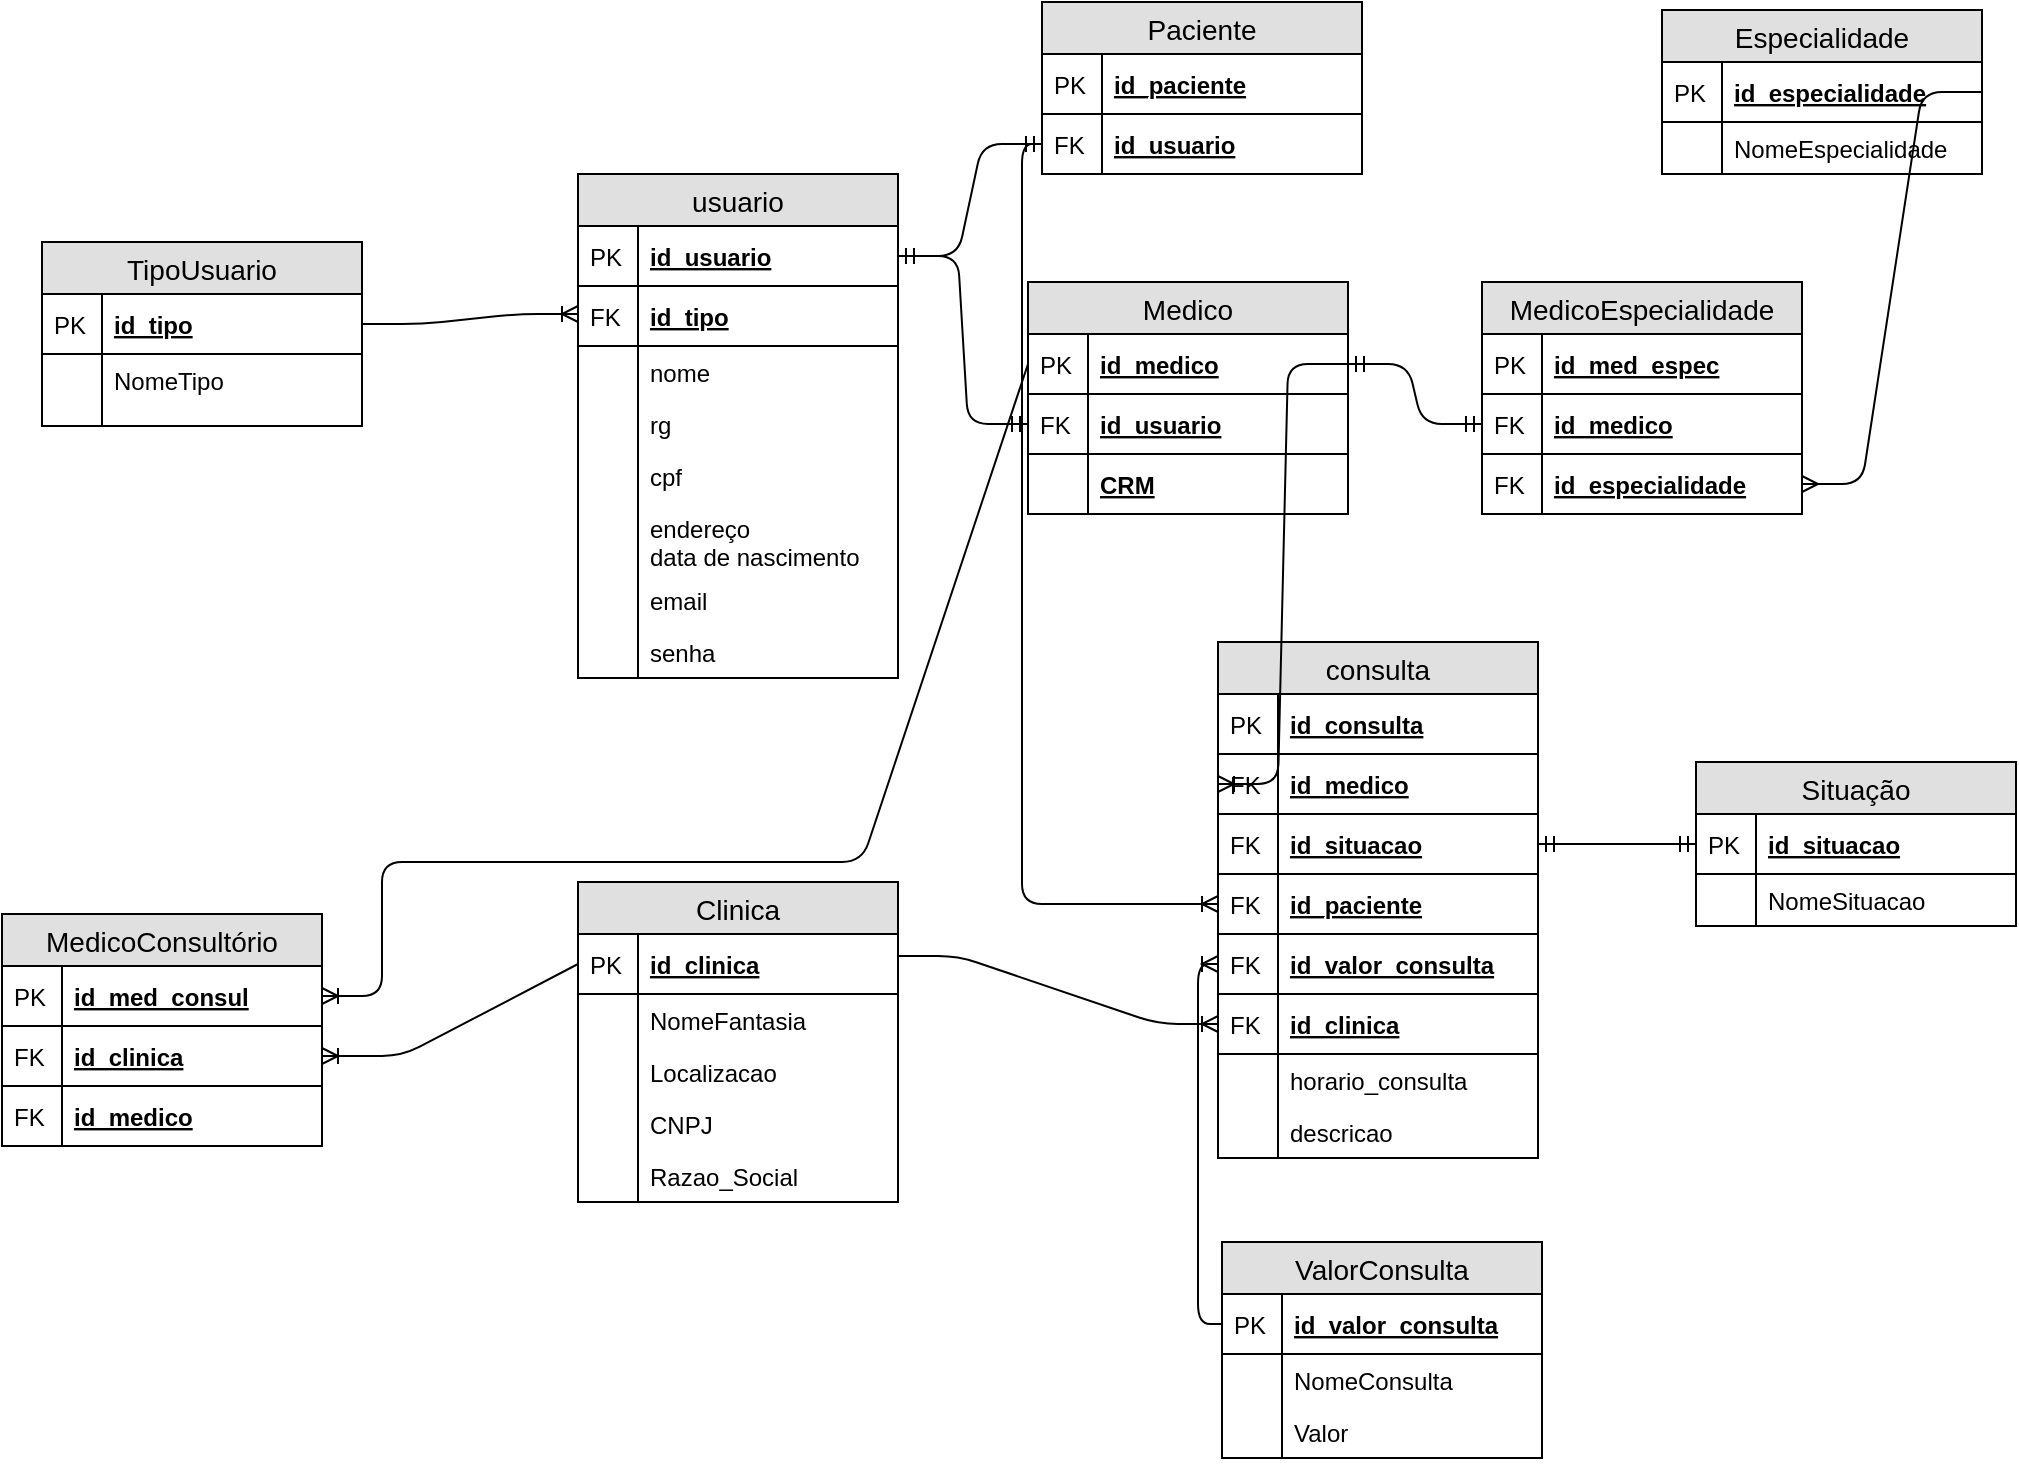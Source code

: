 <mxfile version="12.6.7" type="device" pages="2"><diagram id="3jQOkbaHWZ0-HGKf0UKW" name="lógico"><mxGraphModel dx="2249" dy="1931" grid="1" gridSize="10" guides="1" tooltips="1" connect="1" arrows="1" fold="1" page="1" pageScale="1" pageWidth="827" pageHeight="1169" math="0" shadow="0"><root><mxCell id="0"/><mxCell id="1" parent="0"/><mxCell id="PdtdpKOGF8S9nYd2iY6O-5" value="usuario" style="swimlane;fontStyle=0;childLayout=stackLayout;horizontal=1;startSize=26;fillColor=#e0e0e0;horizontalStack=0;resizeParent=1;resizeParentMax=0;resizeLast=0;collapsible=1;marginBottom=0;swimlaneFillColor=#ffffff;align=center;fontSize=14;" parent="1" vertex="1"><mxGeometry x="108" y="-1034" width="160" height="252" as="geometry"><mxRectangle x="40" y="270" width="100" height="26" as="alternateBounds"/></mxGeometry></mxCell><mxCell id="-zn5xPy72ob10vigdkE4-50" value="id_usuario" style="shape=partialRectangle;top=0;left=0;right=0;bottom=1;align=left;verticalAlign=middle;fillColor=none;spacingLeft=34;spacingRight=4;overflow=hidden;rotatable=0;points=[[0,0.5],[1,0.5]];portConstraint=eastwest;dropTarget=0;fontStyle=5;fontSize=12;" parent="PdtdpKOGF8S9nYd2iY6O-5" vertex="1"><mxGeometry y="26" width="160" height="30" as="geometry"/></mxCell><mxCell id="-zn5xPy72ob10vigdkE4-51" value="PK" style="shape=partialRectangle;top=0;left=0;bottom=0;fillColor=none;align=left;verticalAlign=middle;spacingLeft=4;spacingRight=4;overflow=hidden;rotatable=0;points=[];portConstraint=eastwest;part=1;fontSize=12;" parent="-zn5xPy72ob10vigdkE4-50" vertex="1" connectable="0"><mxGeometry width="30" height="30" as="geometry"/></mxCell><mxCell id="PdtdpKOGF8S9nYd2iY6O-6" value="id_tipo" style="shape=partialRectangle;top=0;left=0;right=0;bottom=1;align=left;verticalAlign=middle;fillColor=none;spacingLeft=34;spacingRight=4;overflow=hidden;rotatable=0;points=[[0,0.5],[1,0.5]];portConstraint=eastwest;dropTarget=0;fontStyle=5;fontSize=12;" parent="PdtdpKOGF8S9nYd2iY6O-5" vertex="1"><mxGeometry y="56" width="160" height="30" as="geometry"/></mxCell><mxCell id="PdtdpKOGF8S9nYd2iY6O-7" value="FK" style="shape=partialRectangle;top=0;left=0;bottom=0;fillColor=none;align=left;verticalAlign=middle;spacingLeft=4;spacingRight=4;overflow=hidden;rotatable=0;points=[];portConstraint=eastwest;part=1;fontSize=12;" parent="PdtdpKOGF8S9nYd2iY6O-6" vertex="1" connectable="0"><mxGeometry width="30" height="30" as="geometry"/></mxCell><mxCell id="PdtdpKOGF8S9nYd2iY6O-8" value="nome&#10;" style="shape=partialRectangle;top=0;left=0;right=0;bottom=0;align=left;verticalAlign=top;fillColor=none;spacingLeft=34;spacingRight=4;overflow=hidden;rotatable=0;points=[[0,0.5],[1,0.5]];portConstraint=eastwest;dropTarget=0;fontSize=12;" parent="PdtdpKOGF8S9nYd2iY6O-5" vertex="1"><mxGeometry y="86" width="160" height="26" as="geometry"/></mxCell><mxCell id="PdtdpKOGF8S9nYd2iY6O-9" value="" style="shape=partialRectangle;top=0;left=0;bottom=0;fillColor=none;align=left;verticalAlign=top;spacingLeft=4;spacingRight=4;overflow=hidden;rotatable=0;points=[];portConstraint=eastwest;part=1;fontSize=12;" parent="PdtdpKOGF8S9nYd2iY6O-8" vertex="1" connectable="0"><mxGeometry width="30" height="26" as="geometry"/></mxCell><mxCell id="PdtdpKOGF8S9nYd2iY6O-10" value="rg&#10;" style="shape=partialRectangle;top=0;left=0;right=0;bottom=0;align=left;verticalAlign=top;fillColor=none;spacingLeft=34;spacingRight=4;overflow=hidden;rotatable=0;points=[[0,0.5],[1,0.5]];portConstraint=eastwest;dropTarget=0;fontSize=12;" parent="PdtdpKOGF8S9nYd2iY6O-5" vertex="1"><mxGeometry y="112" width="160" height="26" as="geometry"/></mxCell><mxCell id="PdtdpKOGF8S9nYd2iY6O-11" value="" style="shape=partialRectangle;top=0;left=0;bottom=0;fillColor=none;align=left;verticalAlign=top;spacingLeft=4;spacingRight=4;overflow=hidden;rotatable=0;points=[];portConstraint=eastwest;part=1;fontSize=12;" parent="PdtdpKOGF8S9nYd2iY6O-10" vertex="1" connectable="0"><mxGeometry width="30" height="26" as="geometry"/></mxCell><mxCell id="PdtdpKOGF8S9nYd2iY6O-12" value="cpf&#10;" style="shape=partialRectangle;top=0;left=0;right=0;bottom=0;align=left;verticalAlign=top;fillColor=none;spacingLeft=34;spacingRight=4;overflow=hidden;rotatable=0;points=[[0,0.5],[1,0.5]];portConstraint=eastwest;dropTarget=0;fontSize=12;" parent="PdtdpKOGF8S9nYd2iY6O-5" vertex="1"><mxGeometry y="138" width="160" height="26" as="geometry"/></mxCell><mxCell id="PdtdpKOGF8S9nYd2iY6O-13" value="" style="shape=partialRectangle;top=0;left=0;bottom=0;fillColor=none;align=left;verticalAlign=top;spacingLeft=4;spacingRight=4;overflow=hidden;rotatable=0;points=[];portConstraint=eastwest;part=1;fontSize=12;" parent="PdtdpKOGF8S9nYd2iY6O-12" vertex="1" connectable="0"><mxGeometry width="30" height="26" as="geometry"/></mxCell><mxCell id="PdtdpKOGF8S9nYd2iY6O-14" value="endereço&#10;data de nascimento&#10;" style="shape=partialRectangle;top=0;left=0;right=0;bottom=0;align=left;verticalAlign=top;fillColor=none;spacingLeft=34;spacingRight=4;overflow=hidden;rotatable=0;points=[[0,0.5],[1,0.5]];portConstraint=eastwest;dropTarget=0;fontSize=12;" parent="PdtdpKOGF8S9nYd2iY6O-5" vertex="1"><mxGeometry y="164" width="160" height="36" as="geometry"/></mxCell><mxCell id="PdtdpKOGF8S9nYd2iY6O-15" value="" style="shape=partialRectangle;top=0;left=0;bottom=0;fillColor=none;align=left;verticalAlign=top;spacingLeft=4;spacingRight=4;overflow=hidden;rotatable=0;points=[];portConstraint=eastwest;part=1;fontSize=12;" parent="PdtdpKOGF8S9nYd2iY6O-14" vertex="1" connectable="0"><mxGeometry width="30" height="36" as="geometry"/></mxCell><mxCell id="-zn5xPy72ob10vigdkE4-117" value="email" style="shape=partialRectangle;top=0;left=0;right=0;bottom=0;align=left;verticalAlign=top;fillColor=none;spacingLeft=34;spacingRight=4;overflow=hidden;rotatable=0;points=[[0,0.5],[1,0.5]];portConstraint=eastwest;dropTarget=0;fontSize=12;" parent="PdtdpKOGF8S9nYd2iY6O-5" vertex="1"><mxGeometry y="200" width="160" height="26" as="geometry"/></mxCell><mxCell id="-zn5xPy72ob10vigdkE4-118" value="" style="shape=partialRectangle;top=0;left=0;bottom=0;fillColor=none;align=left;verticalAlign=top;spacingLeft=4;spacingRight=4;overflow=hidden;rotatable=0;points=[];portConstraint=eastwest;part=1;fontSize=12;" parent="-zn5xPy72ob10vigdkE4-117" vertex="1" connectable="0"><mxGeometry width="30" height="26" as="geometry"/></mxCell><mxCell id="-zn5xPy72ob10vigdkE4-119" value="senha" style="shape=partialRectangle;top=0;left=0;right=0;bottom=0;align=left;verticalAlign=top;fillColor=none;spacingLeft=34;spacingRight=4;overflow=hidden;rotatable=0;points=[[0,0.5],[1,0.5]];portConstraint=eastwest;dropTarget=0;fontSize=12;" parent="PdtdpKOGF8S9nYd2iY6O-5" vertex="1"><mxGeometry y="226" width="160" height="26" as="geometry"/></mxCell><mxCell id="-zn5xPy72ob10vigdkE4-120" value="" style="shape=partialRectangle;top=0;left=0;bottom=0;fillColor=none;align=left;verticalAlign=top;spacingLeft=4;spacingRight=4;overflow=hidden;rotatable=0;points=[];portConstraint=eastwest;part=1;fontSize=12;" parent="-zn5xPy72ob10vigdkE4-119" vertex="1" connectable="0"><mxGeometry width="30" height="26" as="geometry"/></mxCell><mxCell id="PdtdpKOGF8S9nYd2iY6O-16" value="Situação" style="swimlane;fontStyle=0;childLayout=stackLayout;horizontal=1;startSize=26;fillColor=#e0e0e0;horizontalStack=0;resizeParent=1;resizeParentMax=0;resizeLast=0;collapsible=1;marginBottom=0;swimlaneFillColor=#ffffff;align=center;fontSize=14;" parent="1" vertex="1"><mxGeometry x="667" y="-740" width="160" height="82" as="geometry"/></mxCell><mxCell id="PdtdpKOGF8S9nYd2iY6O-17" value="id_situacao" style="shape=partialRectangle;top=0;left=0;right=0;bottom=1;align=left;verticalAlign=middle;fillColor=none;spacingLeft=34;spacingRight=4;overflow=hidden;rotatable=0;points=[[0,0.5],[1,0.5]];portConstraint=eastwest;dropTarget=0;fontStyle=5;fontSize=12;" parent="PdtdpKOGF8S9nYd2iY6O-16" vertex="1"><mxGeometry y="26" width="160" height="30" as="geometry"/></mxCell><mxCell id="PdtdpKOGF8S9nYd2iY6O-18" value="PK" style="shape=partialRectangle;top=0;left=0;bottom=0;fillColor=none;align=left;verticalAlign=middle;spacingLeft=4;spacingRight=4;overflow=hidden;rotatable=0;points=[];portConstraint=eastwest;part=1;fontSize=12;" parent="PdtdpKOGF8S9nYd2iY6O-17" vertex="1" connectable="0"><mxGeometry width="30" height="30" as="geometry"/></mxCell><mxCell id="PdtdpKOGF8S9nYd2iY6O-19" value="NomeSituacao" style="shape=partialRectangle;top=0;left=0;right=0;bottom=0;align=left;verticalAlign=top;fillColor=none;spacingLeft=34;spacingRight=4;overflow=hidden;rotatable=0;points=[[0,0.5],[1,0.5]];portConstraint=eastwest;dropTarget=0;fontSize=12;" parent="PdtdpKOGF8S9nYd2iY6O-16" vertex="1"><mxGeometry y="56" width="160" height="26" as="geometry"/></mxCell><mxCell id="PdtdpKOGF8S9nYd2iY6O-20" value="" style="shape=partialRectangle;top=0;left=0;bottom=0;fillColor=none;align=left;verticalAlign=top;spacingLeft=4;spacingRight=4;overflow=hidden;rotatable=0;points=[];portConstraint=eastwest;part=1;fontSize=12;" parent="PdtdpKOGF8S9nYd2iY6O-19" vertex="1" connectable="0"><mxGeometry width="30" height="26" as="geometry"/></mxCell><mxCell id="PdtdpKOGF8S9nYd2iY6O-27" value="MedicoEspecialidade" style="swimlane;fontStyle=0;childLayout=stackLayout;horizontal=1;startSize=26;fillColor=#e0e0e0;horizontalStack=0;resizeParent=1;resizeParentMax=0;resizeLast=0;collapsible=1;marginBottom=0;swimlaneFillColor=#ffffff;align=center;fontSize=14;" parent="1" vertex="1"><mxGeometry x="560" y="-980" width="160" height="116" as="geometry"/></mxCell><mxCell id="PdtdpKOGF8S9nYd2iY6O-28" value="id_med_espec" style="shape=partialRectangle;top=0;left=0;right=0;bottom=1;align=left;verticalAlign=middle;fillColor=none;spacingLeft=34;spacingRight=4;overflow=hidden;rotatable=0;points=[[0,0.5],[1,0.5]];portConstraint=eastwest;dropTarget=0;fontStyle=5;fontSize=12;" parent="PdtdpKOGF8S9nYd2iY6O-27" vertex="1"><mxGeometry y="26" width="160" height="30" as="geometry"/></mxCell><mxCell id="PdtdpKOGF8S9nYd2iY6O-29" value="PK" style="shape=partialRectangle;top=0;left=0;bottom=0;fillColor=none;align=left;verticalAlign=middle;spacingLeft=4;spacingRight=4;overflow=hidden;rotatable=0;points=[];portConstraint=eastwest;part=1;fontSize=12;" parent="PdtdpKOGF8S9nYd2iY6O-28" vertex="1" connectable="0"><mxGeometry width="30" height="30" as="geometry"/></mxCell><mxCell id="-zn5xPy72ob10vigdkE4-27" value="id_medico" style="shape=partialRectangle;top=0;left=0;right=0;bottom=1;align=left;verticalAlign=middle;fillColor=none;spacingLeft=34;spacingRight=4;overflow=hidden;rotatable=0;points=[[0,0.5],[1,0.5]];portConstraint=eastwest;dropTarget=0;fontStyle=5;fontSize=12;" parent="PdtdpKOGF8S9nYd2iY6O-27" vertex="1"><mxGeometry y="56" width="160" height="30" as="geometry"/></mxCell><mxCell id="-zn5xPy72ob10vigdkE4-28" value="FK" style="shape=partialRectangle;top=0;left=0;bottom=0;fillColor=none;align=left;verticalAlign=middle;spacingLeft=4;spacingRight=4;overflow=hidden;rotatable=0;points=[];portConstraint=eastwest;part=1;fontSize=12;" parent="-zn5xPy72ob10vigdkE4-27" vertex="1" connectable="0"><mxGeometry width="30" height="30" as="geometry"/></mxCell><mxCell id="-zn5xPy72ob10vigdkE4-12" value="id_especialidade" style="shape=partialRectangle;top=0;left=0;right=0;bottom=1;align=left;verticalAlign=middle;fillColor=none;spacingLeft=34;spacingRight=4;overflow=hidden;rotatable=0;points=[[0,0.5],[1,0.5]];portConstraint=eastwest;dropTarget=0;fontStyle=5;fontSize=12;" parent="PdtdpKOGF8S9nYd2iY6O-27" vertex="1"><mxGeometry y="86" width="160" height="30" as="geometry"/></mxCell><mxCell id="-zn5xPy72ob10vigdkE4-13" value="FK" style="shape=partialRectangle;top=0;left=0;bottom=0;fillColor=none;align=left;verticalAlign=middle;spacingLeft=4;spacingRight=4;overflow=hidden;rotatable=0;points=[];portConstraint=eastwest;part=1;fontSize=12;" parent="-zn5xPy72ob10vigdkE4-12" vertex="1" connectable="0"><mxGeometry width="30" height="30" as="geometry"/></mxCell><mxCell id="PdtdpKOGF8S9nYd2iY6O-77" value="consulta" style="swimlane;fontStyle=0;childLayout=stackLayout;horizontal=1;startSize=26;fillColor=#e0e0e0;horizontalStack=0;resizeParent=1;resizeParentMax=0;resizeLast=0;collapsible=1;marginBottom=0;swimlaneFillColor=#ffffff;align=center;fontSize=14;" parent="1" vertex="1"><mxGeometry x="428" y="-800" width="160" height="258" as="geometry"/></mxCell><mxCell id="PdtdpKOGF8S9nYd2iY6O-78" value="id_consulta" style="shape=partialRectangle;top=0;left=0;right=0;bottom=1;align=left;verticalAlign=middle;fillColor=none;spacingLeft=34;spacingRight=4;overflow=hidden;rotatable=0;points=[[0,0.5],[1,0.5]];portConstraint=eastwest;dropTarget=0;fontStyle=5;fontSize=12;" parent="PdtdpKOGF8S9nYd2iY6O-77" vertex="1"><mxGeometry y="26" width="160" height="30" as="geometry"/></mxCell><mxCell id="PdtdpKOGF8S9nYd2iY6O-79" value="PK" style="shape=partialRectangle;top=0;left=0;bottom=0;fillColor=none;align=left;verticalAlign=middle;spacingLeft=4;spacingRight=4;overflow=hidden;rotatable=0;points=[];portConstraint=eastwest;part=1;fontSize=12;" parent="PdtdpKOGF8S9nYd2iY6O-78" vertex="1" connectable="0"><mxGeometry width="30" height="30" as="geometry"/></mxCell><mxCell id="PdtdpKOGF8S9nYd2iY6O-88" value="id_medico" style="shape=partialRectangle;top=0;left=0;right=0;bottom=1;align=left;verticalAlign=middle;fillColor=none;spacingLeft=34;spacingRight=4;overflow=hidden;rotatable=0;points=[[0,0.5],[1,0.5]];portConstraint=eastwest;dropTarget=0;fontStyle=5;fontSize=12;" parent="PdtdpKOGF8S9nYd2iY6O-77" vertex="1"><mxGeometry y="56" width="160" height="30" as="geometry"/></mxCell><mxCell id="PdtdpKOGF8S9nYd2iY6O-89" value="FK" style="shape=partialRectangle;top=0;left=0;bottom=0;fillColor=none;align=left;verticalAlign=middle;spacingLeft=4;spacingRight=4;overflow=hidden;rotatable=0;points=[];portConstraint=eastwest;part=1;fontSize=12;" parent="PdtdpKOGF8S9nYd2iY6O-88" vertex="1" connectable="0"><mxGeometry width="30" height="30" as="geometry"/></mxCell><mxCell id="PdtdpKOGF8S9nYd2iY6O-90" value="id_situacao" style="shape=partialRectangle;top=0;left=0;right=0;bottom=1;align=left;verticalAlign=middle;fillColor=none;spacingLeft=34;spacingRight=4;overflow=hidden;rotatable=0;points=[[0,0.5],[1,0.5]];portConstraint=eastwest;dropTarget=0;fontStyle=5;fontSize=12;" parent="PdtdpKOGF8S9nYd2iY6O-77" vertex="1"><mxGeometry y="86" width="160" height="30" as="geometry"/></mxCell><mxCell id="PdtdpKOGF8S9nYd2iY6O-91" value="FK" style="shape=partialRectangle;top=0;left=0;bottom=0;fillColor=none;align=left;verticalAlign=middle;spacingLeft=4;spacingRight=4;overflow=hidden;rotatable=0;points=[];portConstraint=eastwest;part=1;fontSize=12;" parent="PdtdpKOGF8S9nYd2iY6O-90" vertex="1" connectable="0"><mxGeometry width="30" height="30" as="geometry"/></mxCell><mxCell id="PdtdpKOGF8S9nYd2iY6O-92" value="id_paciente" style="shape=partialRectangle;top=0;left=0;right=0;bottom=1;align=left;verticalAlign=middle;fillColor=none;spacingLeft=34;spacingRight=4;overflow=hidden;rotatable=0;points=[[0,0.5],[1,0.5]];portConstraint=eastwest;dropTarget=0;fontStyle=5;fontSize=12;" parent="PdtdpKOGF8S9nYd2iY6O-77" vertex="1"><mxGeometry y="116" width="160" height="30" as="geometry"/></mxCell><mxCell id="PdtdpKOGF8S9nYd2iY6O-93" value="FK" style="shape=partialRectangle;top=0;left=0;bottom=0;fillColor=none;align=left;verticalAlign=middle;spacingLeft=4;spacingRight=4;overflow=hidden;rotatable=0;points=[];portConstraint=eastwest;part=1;fontSize=12;" parent="PdtdpKOGF8S9nYd2iY6O-92" vertex="1" connectable="0"><mxGeometry width="30" height="30" as="geometry"/></mxCell><mxCell id="-zn5xPy72ob10vigdkE4-48" value="id_valor_consulta" style="shape=partialRectangle;top=0;left=0;right=0;bottom=1;align=left;verticalAlign=middle;fillColor=none;spacingLeft=34;spacingRight=4;overflow=hidden;rotatable=0;points=[[0,0.5],[1,0.5]];portConstraint=eastwest;dropTarget=0;fontStyle=5;fontSize=12;" parent="PdtdpKOGF8S9nYd2iY6O-77" vertex="1"><mxGeometry y="146" width="160" height="30" as="geometry"/></mxCell><mxCell id="-zn5xPy72ob10vigdkE4-49" value="FK" style="shape=partialRectangle;top=0;left=0;bottom=0;fillColor=none;align=left;verticalAlign=middle;spacingLeft=4;spacingRight=4;overflow=hidden;rotatable=0;points=[];portConstraint=eastwest;part=1;fontSize=12;" parent="-zn5xPy72ob10vigdkE4-48" vertex="1" connectable="0"><mxGeometry width="30" height="30" as="geometry"/></mxCell><mxCell id="-zn5xPy72ob10vigdkE4-108" value="id_clinica" style="shape=partialRectangle;top=0;left=0;right=0;bottom=1;align=left;verticalAlign=middle;fillColor=none;spacingLeft=34;spacingRight=4;overflow=hidden;rotatable=0;points=[[0,0.5],[1,0.5]];portConstraint=eastwest;dropTarget=0;fontStyle=5;fontSize=12;" parent="PdtdpKOGF8S9nYd2iY6O-77" vertex="1"><mxGeometry y="176" width="160" height="30" as="geometry"/></mxCell><mxCell id="-zn5xPy72ob10vigdkE4-109" value="FK" style="shape=partialRectangle;top=0;left=0;bottom=0;fillColor=none;align=left;verticalAlign=middle;spacingLeft=4;spacingRight=4;overflow=hidden;rotatable=0;points=[];portConstraint=eastwest;part=1;fontSize=12;" parent="-zn5xPy72ob10vigdkE4-108" vertex="1" connectable="0"><mxGeometry width="30" height="30" as="geometry"/></mxCell><mxCell id="PdtdpKOGF8S9nYd2iY6O-80" value="horario_consulta&#10;" style="shape=partialRectangle;top=0;left=0;right=0;bottom=0;align=left;verticalAlign=top;fillColor=none;spacingLeft=34;spacingRight=4;overflow=hidden;rotatable=0;points=[[0,0.5],[1,0.5]];portConstraint=eastwest;dropTarget=0;fontSize=12;" parent="PdtdpKOGF8S9nYd2iY6O-77" vertex="1"><mxGeometry y="206" width="160" height="26" as="geometry"/></mxCell><mxCell id="PdtdpKOGF8S9nYd2iY6O-81" value="" style="shape=partialRectangle;top=0;left=0;bottom=0;fillColor=none;align=left;verticalAlign=top;spacingLeft=4;spacingRight=4;overflow=hidden;rotatable=0;points=[];portConstraint=eastwest;part=1;fontSize=12;" parent="PdtdpKOGF8S9nYd2iY6O-80" vertex="1" connectable="0"><mxGeometry width="30" height="26" as="geometry"/></mxCell><mxCell id="-zn5xPy72ob10vigdkE4-25" value="descricao" style="shape=partialRectangle;top=0;left=0;right=0;bottom=0;align=left;verticalAlign=top;fillColor=none;spacingLeft=34;spacingRight=4;overflow=hidden;rotatable=0;points=[[0,0.5],[1,0.5]];portConstraint=eastwest;dropTarget=0;fontSize=12;" parent="PdtdpKOGF8S9nYd2iY6O-77" vertex="1"><mxGeometry y="232" width="160" height="26" as="geometry"/></mxCell><mxCell id="-zn5xPy72ob10vigdkE4-26" value="" style="shape=partialRectangle;top=0;left=0;bottom=0;fillColor=none;align=left;verticalAlign=top;spacingLeft=4;spacingRight=4;overflow=hidden;rotatable=0;points=[];portConstraint=eastwest;part=1;fontSize=12;" parent="-zn5xPy72ob10vigdkE4-25" vertex="1" connectable="0"><mxGeometry width="30" height="26" as="geometry"/></mxCell><mxCell id="-zn5xPy72ob10vigdkE4-1" value="TipoUsuario" style="swimlane;fontStyle=0;childLayout=stackLayout;horizontal=1;startSize=26;fillColor=#e0e0e0;horizontalStack=0;resizeParent=1;resizeParentMax=0;resizeLast=0;collapsible=1;marginBottom=0;swimlaneFillColor=#ffffff;align=center;fontSize=14;" parent="1" vertex="1"><mxGeometry x="-160" y="-1000" width="160" height="92" as="geometry"/></mxCell><mxCell id="-zn5xPy72ob10vigdkE4-2" value="id_tipo" style="shape=partialRectangle;top=0;left=0;right=0;bottom=1;align=left;verticalAlign=middle;fillColor=none;spacingLeft=34;spacingRight=4;overflow=hidden;rotatable=0;points=[[0,0.5],[1,0.5]];portConstraint=eastwest;dropTarget=0;fontStyle=5;fontSize=12;" parent="-zn5xPy72ob10vigdkE4-1" vertex="1"><mxGeometry y="26" width="160" height="30" as="geometry"/></mxCell><mxCell id="-zn5xPy72ob10vigdkE4-3" value="PK" style="shape=partialRectangle;top=0;left=0;bottom=0;fillColor=none;align=left;verticalAlign=middle;spacingLeft=4;spacingRight=4;overflow=hidden;rotatable=0;points=[];portConstraint=eastwest;part=1;fontSize=12;" parent="-zn5xPy72ob10vigdkE4-2" vertex="1" connectable="0"><mxGeometry width="30" height="30" as="geometry"/></mxCell><mxCell id="-zn5xPy72ob10vigdkE4-4" value="NomeTipo" style="shape=partialRectangle;top=0;left=0;right=0;bottom=0;align=left;verticalAlign=top;fillColor=none;spacingLeft=34;spacingRight=4;overflow=hidden;rotatable=0;points=[[0,0.5],[1,0.5]];portConstraint=eastwest;dropTarget=0;fontSize=12;" parent="-zn5xPy72ob10vigdkE4-1" vertex="1"><mxGeometry y="56" width="160" height="26" as="geometry"/></mxCell><mxCell id="-zn5xPy72ob10vigdkE4-5" value="" style="shape=partialRectangle;top=0;left=0;bottom=0;fillColor=none;align=left;verticalAlign=top;spacingLeft=4;spacingRight=4;overflow=hidden;rotatable=0;points=[];portConstraint=eastwest;part=1;fontSize=12;" parent="-zn5xPy72ob10vigdkE4-4" vertex="1" connectable="0"><mxGeometry width="30" height="26" as="geometry"/></mxCell><mxCell id="-zn5xPy72ob10vigdkE4-10" value="" style="shape=partialRectangle;top=0;left=0;right=0;bottom=0;align=left;verticalAlign=top;fillColor=none;spacingLeft=34;spacingRight=4;overflow=hidden;rotatable=0;points=[[0,0.5],[1,0.5]];portConstraint=eastwest;dropTarget=0;fontSize=12;" parent="-zn5xPy72ob10vigdkE4-1" vertex="1"><mxGeometry y="82" width="160" height="10" as="geometry"/></mxCell><mxCell id="-zn5xPy72ob10vigdkE4-11" value="" style="shape=partialRectangle;top=0;left=0;bottom=0;fillColor=none;align=left;verticalAlign=top;spacingLeft=4;spacingRight=4;overflow=hidden;rotatable=0;points=[];portConstraint=eastwest;part=1;fontSize=12;" parent="-zn5xPy72ob10vigdkE4-10" vertex="1" connectable="0"><mxGeometry width="30" height="10" as="geometry"/></mxCell><mxCell id="-zn5xPy72ob10vigdkE4-14" value="Especialidade" style="swimlane;fontStyle=0;childLayout=stackLayout;horizontal=1;startSize=26;fillColor=#e0e0e0;horizontalStack=0;resizeParent=1;resizeParentMax=0;resizeLast=0;collapsible=1;marginBottom=0;swimlaneFillColor=#ffffff;align=center;fontSize=14;" parent="1" vertex="1"><mxGeometry x="650" y="-1116" width="160" height="82" as="geometry"/></mxCell><mxCell id="-zn5xPy72ob10vigdkE4-15" value="id_especialidade" style="shape=partialRectangle;top=0;left=0;right=0;bottom=1;align=left;verticalAlign=middle;fillColor=none;spacingLeft=34;spacingRight=4;overflow=hidden;rotatable=0;points=[[0,0.5],[1,0.5]];portConstraint=eastwest;dropTarget=0;fontStyle=5;fontSize=12;" parent="-zn5xPy72ob10vigdkE4-14" vertex="1"><mxGeometry y="26" width="160" height="30" as="geometry"/></mxCell><mxCell id="-zn5xPy72ob10vigdkE4-16" value="PK" style="shape=partialRectangle;top=0;left=0;bottom=0;fillColor=none;align=left;verticalAlign=middle;spacingLeft=4;spacingRight=4;overflow=hidden;rotatable=0;points=[];portConstraint=eastwest;part=1;fontSize=12;" parent="-zn5xPy72ob10vigdkE4-15" vertex="1" connectable="0"><mxGeometry width="30" height="30" as="geometry"/></mxCell><mxCell id="-zn5xPy72ob10vigdkE4-17" value="NomeEspecialidade" style="shape=partialRectangle;top=0;left=0;right=0;bottom=0;align=left;verticalAlign=top;fillColor=none;spacingLeft=34;spacingRight=4;overflow=hidden;rotatable=0;points=[[0,0.5],[1,0.5]];portConstraint=eastwest;dropTarget=0;fontSize=12;" parent="-zn5xPy72ob10vigdkE4-14" vertex="1"><mxGeometry y="56" width="160" height="26" as="geometry"/></mxCell><mxCell id="-zn5xPy72ob10vigdkE4-18" value="" style="shape=partialRectangle;top=0;left=0;bottom=0;fillColor=none;align=left;verticalAlign=top;spacingLeft=4;spacingRight=4;overflow=hidden;rotatable=0;points=[];portConstraint=eastwest;part=1;fontSize=12;" parent="-zn5xPy72ob10vigdkE4-17" vertex="1" connectable="0"><mxGeometry width="30" height="26" as="geometry"/></mxCell><mxCell id="-zn5xPy72ob10vigdkE4-29" value="Clinica" style="swimlane;fontStyle=0;childLayout=stackLayout;horizontal=1;startSize=26;fillColor=#e0e0e0;horizontalStack=0;resizeParent=1;resizeParentMax=0;resizeLast=0;collapsible=1;marginBottom=0;swimlaneFillColor=#ffffff;align=center;fontSize=14;" parent="1" vertex="1"><mxGeometry x="108" y="-680" width="160" height="160" as="geometry"/></mxCell><mxCell id="-zn5xPy72ob10vigdkE4-30" value="id_clinica" style="shape=partialRectangle;top=0;left=0;right=0;bottom=1;align=left;verticalAlign=middle;fillColor=none;spacingLeft=34;spacingRight=4;overflow=hidden;rotatable=0;points=[[0,0.5],[1,0.5]];portConstraint=eastwest;dropTarget=0;fontStyle=5;fontSize=12;" parent="-zn5xPy72ob10vigdkE4-29" vertex="1"><mxGeometry y="26" width="160" height="30" as="geometry"/></mxCell><mxCell id="-zn5xPy72ob10vigdkE4-31" value="PK" style="shape=partialRectangle;top=0;left=0;bottom=0;fillColor=none;align=left;verticalAlign=middle;spacingLeft=4;spacingRight=4;overflow=hidden;rotatable=0;points=[];portConstraint=eastwest;part=1;fontSize=12;" parent="-zn5xPy72ob10vigdkE4-30" vertex="1" connectable="0"><mxGeometry width="30" height="30" as="geometry"/></mxCell><mxCell id="-zn5xPy72ob10vigdkE4-32" value="NomeFantasia" style="shape=partialRectangle;top=0;left=0;right=0;bottom=0;align=left;verticalAlign=top;fillColor=none;spacingLeft=34;spacingRight=4;overflow=hidden;rotatable=0;points=[[0,0.5],[1,0.5]];portConstraint=eastwest;dropTarget=0;fontSize=12;" parent="-zn5xPy72ob10vigdkE4-29" vertex="1"><mxGeometry y="56" width="160" height="26" as="geometry"/></mxCell><mxCell id="-zn5xPy72ob10vigdkE4-33" value="" style="shape=partialRectangle;top=0;left=0;bottom=0;fillColor=none;align=left;verticalAlign=top;spacingLeft=4;spacingRight=4;overflow=hidden;rotatable=0;points=[];portConstraint=eastwest;part=1;fontSize=12;" parent="-zn5xPy72ob10vigdkE4-32" vertex="1" connectable="0"><mxGeometry width="30" height="26" as="geometry"/></mxCell><mxCell id="-zn5xPy72ob10vigdkE4-34" value="Localizacao" style="shape=partialRectangle;top=0;left=0;right=0;bottom=0;align=left;verticalAlign=top;fillColor=none;spacingLeft=34;spacingRight=4;overflow=hidden;rotatable=0;points=[[0,0.5],[1,0.5]];portConstraint=eastwest;dropTarget=0;fontSize=12;" parent="-zn5xPy72ob10vigdkE4-29" vertex="1"><mxGeometry y="82" width="160" height="26" as="geometry"/></mxCell><mxCell id="-zn5xPy72ob10vigdkE4-35" value="" style="shape=partialRectangle;top=0;left=0;bottom=0;fillColor=none;align=left;verticalAlign=top;spacingLeft=4;spacingRight=4;overflow=hidden;rotatable=0;points=[];portConstraint=eastwest;part=1;fontSize=12;" parent="-zn5xPy72ob10vigdkE4-34" vertex="1" connectable="0"><mxGeometry width="30" height="26" as="geometry"/></mxCell><mxCell id="-zn5xPy72ob10vigdkE4-42" value="CNPJ" style="shape=partialRectangle;top=0;left=0;right=0;bottom=0;align=left;verticalAlign=top;fillColor=none;spacingLeft=34;spacingRight=4;overflow=hidden;rotatable=0;points=[[0,0.5],[1,0.5]];portConstraint=eastwest;dropTarget=0;fontSize=12;" parent="-zn5xPy72ob10vigdkE4-29" vertex="1"><mxGeometry y="108" width="160" height="26" as="geometry"/></mxCell><mxCell id="-zn5xPy72ob10vigdkE4-43" value="" style="shape=partialRectangle;top=0;left=0;bottom=0;fillColor=none;align=left;verticalAlign=top;spacingLeft=4;spacingRight=4;overflow=hidden;rotatable=0;points=[];portConstraint=eastwest;part=1;fontSize=12;" parent="-zn5xPy72ob10vigdkE4-42" vertex="1" connectable="0"><mxGeometry width="30" height="26" as="geometry"/></mxCell><mxCell id="-zn5xPy72ob10vigdkE4-44" value="Razao_Social" style="shape=partialRectangle;top=0;left=0;right=0;bottom=0;align=left;verticalAlign=top;fillColor=none;spacingLeft=34;spacingRight=4;overflow=hidden;rotatable=0;points=[[0,0.5],[1,0.5]];portConstraint=eastwest;dropTarget=0;fontSize=12;" parent="-zn5xPy72ob10vigdkE4-29" vertex="1"><mxGeometry y="134" width="160" height="26" as="geometry"/></mxCell><mxCell id="-zn5xPy72ob10vigdkE4-45" value="" style="shape=partialRectangle;top=0;left=0;bottom=0;fillColor=none;align=left;verticalAlign=top;spacingLeft=4;spacingRight=4;overflow=hidden;rotatable=0;points=[];portConstraint=eastwest;part=1;fontSize=12;" parent="-zn5xPy72ob10vigdkE4-44" vertex="1" connectable="0"><mxGeometry width="30" height="26" as="geometry"/></mxCell><mxCell id="-zn5xPy72ob10vigdkE4-57" value="Paciente" style="swimlane;fontStyle=0;childLayout=stackLayout;horizontal=1;startSize=26;fillColor=#e0e0e0;horizontalStack=0;resizeParent=1;resizeParentMax=0;resizeLast=0;collapsible=1;marginBottom=0;swimlaneFillColor=#ffffff;align=center;fontSize=14;" parent="1" vertex="1"><mxGeometry x="340" y="-1120" width="160" height="86" as="geometry"/></mxCell><mxCell id="-zn5xPy72ob10vigdkE4-58" value="id_paciente" style="shape=partialRectangle;top=0;left=0;right=0;bottom=1;align=left;verticalAlign=middle;fillColor=none;spacingLeft=34;spacingRight=4;overflow=hidden;rotatable=0;points=[[0,0.5],[1,0.5]];portConstraint=eastwest;dropTarget=0;fontStyle=5;fontSize=12;" parent="-zn5xPy72ob10vigdkE4-57" vertex="1"><mxGeometry y="26" width="160" height="30" as="geometry"/></mxCell><mxCell id="-zn5xPy72ob10vigdkE4-59" value="PK" style="shape=partialRectangle;top=0;left=0;bottom=0;fillColor=none;align=left;verticalAlign=middle;spacingLeft=4;spacingRight=4;overflow=hidden;rotatable=0;points=[];portConstraint=eastwest;part=1;fontSize=12;" parent="-zn5xPy72ob10vigdkE4-58" vertex="1" connectable="0"><mxGeometry width="30" height="30" as="geometry"/></mxCell><mxCell id="-zn5xPy72ob10vigdkE4-68" value="id_usuario" style="shape=partialRectangle;top=0;left=0;right=0;bottom=1;align=left;verticalAlign=middle;fillColor=none;spacingLeft=34;spacingRight=4;overflow=hidden;rotatable=0;points=[[0,0.5],[1,0.5]];portConstraint=eastwest;dropTarget=0;fontStyle=5;fontSize=12;" parent="-zn5xPy72ob10vigdkE4-57" vertex="1"><mxGeometry y="56" width="160" height="30" as="geometry"/></mxCell><mxCell id="-zn5xPy72ob10vigdkE4-69" value="FK" style="shape=partialRectangle;top=0;left=0;bottom=0;fillColor=none;align=left;verticalAlign=middle;spacingLeft=4;spacingRight=4;overflow=hidden;rotatable=0;points=[];portConstraint=eastwest;part=1;fontSize=12;" parent="-zn5xPy72ob10vigdkE4-68" vertex="1" connectable="0"><mxGeometry width="30" height="30" as="geometry"/></mxCell><mxCell id="-zn5xPy72ob10vigdkE4-70" value="Medico" style="swimlane;fontStyle=0;childLayout=stackLayout;horizontal=1;startSize=26;fillColor=#e0e0e0;horizontalStack=0;resizeParent=1;resizeParentMax=0;resizeLast=0;collapsible=1;marginBottom=0;swimlaneFillColor=#ffffff;align=center;fontSize=14;" parent="1" vertex="1"><mxGeometry x="333" y="-980" width="160" height="116" as="geometry"/></mxCell><mxCell id="-zn5xPy72ob10vigdkE4-71" value="id_medico" style="shape=partialRectangle;top=0;left=0;right=0;bottom=1;align=left;verticalAlign=middle;fillColor=none;spacingLeft=34;spacingRight=4;overflow=hidden;rotatable=0;points=[[0,0.5],[1,0.5]];portConstraint=eastwest;dropTarget=0;fontStyle=5;fontSize=12;" parent="-zn5xPy72ob10vigdkE4-70" vertex="1"><mxGeometry y="26" width="160" height="30" as="geometry"/></mxCell><mxCell id="-zn5xPy72ob10vigdkE4-72" value="PK" style="shape=partialRectangle;top=0;left=0;bottom=0;fillColor=none;align=left;verticalAlign=middle;spacingLeft=4;spacingRight=4;overflow=hidden;rotatable=0;points=[];portConstraint=eastwest;part=1;fontSize=12;" parent="-zn5xPy72ob10vigdkE4-71" vertex="1" connectable="0"><mxGeometry width="30" height="30" as="geometry"/></mxCell><mxCell id="-zn5xPy72ob10vigdkE4-73" value="id_usuario" style="shape=partialRectangle;top=0;left=0;right=0;bottom=1;align=left;verticalAlign=middle;fillColor=none;spacingLeft=34;spacingRight=4;overflow=hidden;rotatable=0;points=[[0,0.5],[1,0.5]];portConstraint=eastwest;dropTarget=0;fontStyle=5;fontSize=12;" parent="-zn5xPy72ob10vigdkE4-70" vertex="1"><mxGeometry y="56" width="160" height="30" as="geometry"/></mxCell><mxCell id="-zn5xPy72ob10vigdkE4-74" value="FK" style="shape=partialRectangle;top=0;left=0;bottom=0;fillColor=none;align=left;verticalAlign=middle;spacingLeft=4;spacingRight=4;overflow=hidden;rotatable=0;points=[];portConstraint=eastwest;part=1;fontSize=12;" parent="-zn5xPy72ob10vigdkE4-73" vertex="1" connectable="0"><mxGeometry width="30" height="30" as="geometry"/></mxCell><mxCell id="-zn5xPy72ob10vigdkE4-80" value="CRM" style="shape=partialRectangle;top=0;left=0;right=0;bottom=1;align=left;verticalAlign=middle;fillColor=none;spacingLeft=34;spacingRight=4;overflow=hidden;rotatable=0;points=[[0,0.5],[1,0.5]];portConstraint=eastwest;dropTarget=0;fontStyle=5;fontSize=12;" parent="-zn5xPy72ob10vigdkE4-70" vertex="1"><mxGeometry y="86" width="160" height="30" as="geometry"/></mxCell><mxCell id="-zn5xPy72ob10vigdkE4-81" value="" style="shape=partialRectangle;top=0;left=0;bottom=0;fillColor=none;align=left;verticalAlign=middle;spacingLeft=4;spacingRight=4;overflow=hidden;rotatable=0;points=[];portConstraint=eastwest;part=1;fontSize=12;" parent="-zn5xPy72ob10vigdkE4-80" vertex="1" connectable="0"><mxGeometry width="30" height="30" as="geometry"/></mxCell><mxCell id="-zn5xPy72ob10vigdkE4-84" value="" style="edgeStyle=entityRelationEdgeStyle;fontSize=12;html=1;endArrow=ERmandOne;startArrow=ERmandOne;exitX=1;exitY=0.5;exitDx=0;exitDy=0;entryX=0;entryY=0.5;entryDx=0;entryDy=0;" parent="1" source="-zn5xPy72ob10vigdkE4-50" target="-zn5xPy72ob10vigdkE4-68" edge="1"><mxGeometry width="100" height="100" relative="1" as="geometry"><mxPoint x="168" y="-904" as="sourcePoint"/><mxPoint x="268" y="-1004" as="targetPoint"/></mxGeometry></mxCell><mxCell id="-zn5xPy72ob10vigdkE4-85" value="" style="edgeStyle=entityRelationEdgeStyle;fontSize=12;html=1;endArrow=ERmandOne;startArrow=ERmandOne;" parent="1" source="-zn5xPy72ob10vigdkE4-50" target="-zn5xPy72ob10vigdkE4-73" edge="1"><mxGeometry width="100" height="100" relative="1" as="geometry"><mxPoint x="190" y="-1003" as="sourcePoint"/><mxPoint x="260" y="-1039" as="targetPoint"/></mxGeometry></mxCell><mxCell id="-zn5xPy72ob10vigdkE4-89" value="" style="edgeStyle=entityRelationEdgeStyle;fontSize=12;html=1;endArrow=ERoneToMany;exitX=1;exitY=0.5;exitDx=0;exitDy=0;" parent="1" source="-zn5xPy72ob10vigdkE4-2" edge="1"><mxGeometry width="100" height="100" relative="1" as="geometry"><mxPoint x="8" y="-864" as="sourcePoint"/><mxPoint x="108" y="-964" as="targetPoint"/></mxGeometry></mxCell><mxCell id="-zn5xPy72ob10vigdkE4-91" value="" style="edgeStyle=entityRelationEdgeStyle;fontSize=12;html=1;endArrow=ERoneToMany;exitX=1;exitY=0.5;exitDx=0;exitDy=0;entryX=0;entryY=0.5;entryDx=0;entryDy=0;" parent="1" target="-zn5xPy72ob10vigdkE4-108" edge="1"><mxGeometry width="100" height="100" relative="1" as="geometry"><mxPoint x="268" y="-643" as="sourcePoint"/><mxPoint x="376" y="-648" as="targetPoint"/></mxGeometry></mxCell><mxCell id="-zn5xPy72ob10vigdkE4-93" value="" style="edgeStyle=entityRelationEdgeStyle;fontSize=12;html=1;endArrow=ERmandOne;startArrow=ERmandOne;entryX=0;entryY=0.5;entryDx=0;entryDy=0;exitX=1;exitY=0.5;exitDx=0;exitDy=0;" parent="1" source="PdtdpKOGF8S9nYd2iY6O-90" target="PdtdpKOGF8S9nYd2iY6O-17" edge="1"><mxGeometry width="100" height="100" relative="1" as="geometry"><mxPoint x="567" y="-572" as="sourcePoint"/><mxPoint x="667" y="-672" as="targetPoint"/></mxGeometry></mxCell><mxCell id="-zn5xPy72ob10vigdkE4-94" value="" style="edgeStyle=entityRelationEdgeStyle;fontSize=12;html=1;endArrow=ERoneToMany;entryX=0;entryY=0.5;entryDx=0;entryDy=0;exitX=1;exitY=0.5;exitDx=0;exitDy=0;" parent="1" source="-zn5xPy72ob10vigdkE4-71" target="PdtdpKOGF8S9nYd2iY6O-88" edge="1"><mxGeometry width="100" height="100" relative="1" as="geometry"><mxPoint x="290" y="-610" as="sourcePoint"/><mxPoint x="390" y="-710" as="targetPoint"/></mxGeometry></mxCell><mxCell id="-zn5xPy72ob10vigdkE4-96" value="" style="edgeStyle=entityRelationEdgeStyle;fontSize=12;html=1;endArrow=ERmandOne;startArrow=ERmandOne;entryX=0;entryY=0.5;entryDx=0;entryDy=0;exitX=1;exitY=0.5;exitDx=0;exitDy=0;" parent="1" source="-zn5xPy72ob10vigdkE4-71" target="-zn5xPy72ob10vigdkE4-27" edge="1"><mxGeometry width="100" height="100" relative="1" as="geometry"><mxPoint x="400" y="-810" as="sourcePoint"/><mxPoint x="500" y="-910" as="targetPoint"/></mxGeometry></mxCell><mxCell id="-zn5xPy72ob10vigdkE4-97" value="ValorConsulta" style="swimlane;fontStyle=0;childLayout=stackLayout;horizontal=1;startSize=26;fillColor=#e0e0e0;horizontalStack=0;resizeParent=1;resizeParentMax=0;resizeLast=0;collapsible=1;marginBottom=0;swimlaneFillColor=#ffffff;align=center;fontSize=14;" parent="1" vertex="1"><mxGeometry x="430" y="-500" width="160" height="108" as="geometry"/></mxCell><mxCell id="-zn5xPy72ob10vigdkE4-98" value="id_valor_consulta" style="shape=partialRectangle;top=0;left=0;right=0;bottom=1;align=left;verticalAlign=middle;fillColor=none;spacingLeft=34;spacingRight=4;overflow=hidden;rotatable=0;points=[[0,0.5],[1,0.5]];portConstraint=eastwest;dropTarget=0;fontStyle=5;fontSize=12;" parent="-zn5xPy72ob10vigdkE4-97" vertex="1"><mxGeometry y="26" width="160" height="30" as="geometry"/></mxCell><mxCell id="-zn5xPy72ob10vigdkE4-99" value="PK" style="shape=partialRectangle;top=0;left=0;bottom=0;fillColor=none;align=left;verticalAlign=middle;spacingLeft=4;spacingRight=4;overflow=hidden;rotatable=0;points=[];portConstraint=eastwest;part=1;fontSize=12;" parent="-zn5xPy72ob10vigdkE4-98" vertex="1" connectable="0"><mxGeometry width="30" height="30" as="geometry"/></mxCell><mxCell id="-zn5xPy72ob10vigdkE4-100" value="NomeConsulta" style="shape=partialRectangle;top=0;left=0;right=0;bottom=0;align=left;verticalAlign=top;fillColor=none;spacingLeft=34;spacingRight=4;overflow=hidden;rotatable=0;points=[[0,0.5],[1,0.5]];portConstraint=eastwest;dropTarget=0;fontSize=12;" parent="-zn5xPy72ob10vigdkE4-97" vertex="1"><mxGeometry y="56" width="160" height="26" as="geometry"/></mxCell><mxCell id="-zn5xPy72ob10vigdkE4-101" value="" style="shape=partialRectangle;top=0;left=0;bottom=0;fillColor=none;align=left;verticalAlign=top;spacingLeft=4;spacingRight=4;overflow=hidden;rotatable=0;points=[];portConstraint=eastwest;part=1;fontSize=12;" parent="-zn5xPy72ob10vigdkE4-100" vertex="1" connectable="0"><mxGeometry width="30" height="26" as="geometry"/></mxCell><mxCell id="-zn5xPy72ob10vigdkE4-102" value="Valor" style="shape=partialRectangle;top=0;left=0;right=0;bottom=0;align=left;verticalAlign=top;fillColor=none;spacingLeft=34;spacingRight=4;overflow=hidden;rotatable=0;points=[[0,0.5],[1,0.5]];portConstraint=eastwest;dropTarget=0;fontSize=12;" parent="-zn5xPy72ob10vigdkE4-97" vertex="1"><mxGeometry y="82" width="160" height="26" as="geometry"/></mxCell><mxCell id="-zn5xPy72ob10vigdkE4-103" value="" style="shape=partialRectangle;top=0;left=0;bottom=0;fillColor=none;align=left;verticalAlign=top;spacingLeft=4;spacingRight=4;overflow=hidden;rotatable=0;points=[];portConstraint=eastwest;part=1;fontSize=12;" parent="-zn5xPy72ob10vigdkE4-102" vertex="1" connectable="0"><mxGeometry width="30" height="26" as="geometry"/></mxCell><mxCell id="-zn5xPy72ob10vigdkE4-110" value="" style="edgeStyle=entityRelationEdgeStyle;fontSize=12;html=1;endArrow=ERmany;exitX=1;exitY=0.5;exitDx=0;exitDy=0;fixDash=1;snapToPoint=0;anchorPointDirection=0;" parent="1" source="-zn5xPy72ob10vigdkE4-15" target="-zn5xPy72ob10vigdkE4-12" edge="1"><mxGeometry width="100" height="100" relative="1" as="geometry"><mxPoint x="800" y="-904" as="sourcePoint"/><mxPoint x="810" y="-890" as="targetPoint"/></mxGeometry></mxCell><mxCell id="-zn5xPy72ob10vigdkE4-113" value="" style="fontSize=12;html=1;endArrow=ERoneToMany;entryX=0;entryY=0.5;entryDx=0;entryDy=0;anchorPointDirection=0;snapToPoint=1;bendable=1;fixDash=1;sourcePortConstraint=none;arcSize=20;edgeStyle=orthogonalEdgeStyle;elbow=vertical;exitX=0;exitY=0.5;exitDx=0;exitDy=0;" parent="1" source="-zn5xPy72ob10vigdkE4-68" target="PdtdpKOGF8S9nYd2iY6O-92" edge="1"><mxGeometry width="100" height="100" relative="1" as="geometry"><mxPoint x="290" y="-1070" as="sourcePoint"/><mxPoint x="350" y="-800" as="targetPoint"/></mxGeometry></mxCell><mxCell id="-zn5xPy72ob10vigdkE4-116" value="" style="fontSize=12;html=1;endArrow=ERoneToMany;anchorPointDirection=0;snapToPoint=1;bendable=1;fixDash=1;sourcePortConstraint=none;arcSize=20;edgeStyle=orthogonalEdgeStyle;elbow=vertical;exitX=0;exitY=0.5;exitDx=0;exitDy=0;entryX=0;entryY=0.5;entryDx=0;entryDy=0;" parent="1" source="-zn5xPy72ob10vigdkE4-98" target="-zn5xPy72ob10vigdkE4-48" edge="1"><mxGeometry width="100" height="100" relative="1" as="geometry"><mxPoint x="280" y="-542" as="sourcePoint"/><mxPoint x="370" y="-590" as="targetPoint"/></mxGeometry></mxCell><mxCell id="yI7djMe5jVr8hOPeV-67-1" value="MedicoConsultório" style="swimlane;fontStyle=0;childLayout=stackLayout;horizontal=1;startSize=26;fillColor=#e0e0e0;horizontalStack=0;resizeParent=1;resizeParentMax=0;resizeLast=0;collapsible=1;marginBottom=0;swimlaneFillColor=#ffffff;align=center;fontSize=14;" vertex="1" parent="1"><mxGeometry x="-180" y="-664" width="160" height="116" as="geometry"/></mxCell><mxCell id="yI7djMe5jVr8hOPeV-67-2" value="id_med_consul" style="shape=partialRectangle;top=0;left=0;right=0;bottom=1;align=left;verticalAlign=middle;fillColor=none;spacingLeft=34;spacingRight=4;overflow=hidden;rotatable=0;points=[[0,0.5],[1,0.5]];portConstraint=eastwest;dropTarget=0;fontStyle=5;fontSize=12;" vertex="1" parent="yI7djMe5jVr8hOPeV-67-1"><mxGeometry y="26" width="160" height="30" as="geometry"/></mxCell><mxCell id="yI7djMe5jVr8hOPeV-67-3" value="PK" style="shape=partialRectangle;top=0;left=0;bottom=0;fillColor=none;align=left;verticalAlign=middle;spacingLeft=4;spacingRight=4;overflow=hidden;rotatable=0;points=[];portConstraint=eastwest;part=1;fontSize=12;" vertex="1" connectable="0" parent="yI7djMe5jVr8hOPeV-67-2"><mxGeometry width="30" height="30" as="geometry"/></mxCell><mxCell id="yI7djMe5jVr8hOPeV-67-12" value="id_clinica" style="shape=partialRectangle;top=0;left=0;right=0;bottom=1;align=left;verticalAlign=middle;fillColor=none;spacingLeft=34;spacingRight=4;overflow=hidden;rotatable=0;points=[[0,0.5],[1,0.5]];portConstraint=eastwest;dropTarget=0;fontStyle=5;fontSize=12;" vertex="1" parent="yI7djMe5jVr8hOPeV-67-1"><mxGeometry y="56" width="160" height="30" as="geometry"/></mxCell><mxCell id="yI7djMe5jVr8hOPeV-67-13" value="FK" style="shape=partialRectangle;top=0;left=0;bottom=0;fillColor=none;align=left;verticalAlign=middle;spacingLeft=4;spacingRight=4;overflow=hidden;rotatable=0;points=[];portConstraint=eastwest;part=1;fontSize=12;" vertex="1" connectable="0" parent="yI7djMe5jVr8hOPeV-67-12"><mxGeometry width="30" height="30" as="geometry"/></mxCell><mxCell id="yI7djMe5jVr8hOPeV-67-14" value="id_medico" style="shape=partialRectangle;top=0;left=0;right=0;bottom=1;align=left;verticalAlign=middle;fillColor=none;spacingLeft=34;spacingRight=4;overflow=hidden;rotatable=0;points=[[0,0.5],[1,0.5]];portConstraint=eastwest;dropTarget=0;fontStyle=5;fontSize=12;" vertex="1" parent="yI7djMe5jVr8hOPeV-67-1"><mxGeometry y="86" width="160" height="30" as="geometry"/></mxCell><mxCell id="yI7djMe5jVr8hOPeV-67-15" value="FK" style="shape=partialRectangle;top=0;left=0;bottom=0;fillColor=none;align=left;verticalAlign=middle;spacingLeft=4;spacingRight=4;overflow=hidden;rotatable=0;points=[];portConstraint=eastwest;part=1;fontSize=12;" vertex="1" connectable="0" parent="yI7djMe5jVr8hOPeV-67-14"><mxGeometry width="30" height="30" as="geometry"/></mxCell><mxCell id="yI7djMe5jVr8hOPeV-67-16" value="" style="fontSize=12;html=1;endArrow=ERoneToMany;exitX=0;exitY=0.5;exitDx=0;exitDy=0;elbow=vertical;anchorPointDirection=0;snapToPoint=1;" edge="1" parent="1" source="-zn5xPy72ob10vigdkE4-71" target="yI7djMe5jVr8hOPeV-67-2"><mxGeometry width="100" height="100" relative="1" as="geometry"><mxPoint x="-70" y="-728" as="sourcePoint"/><mxPoint x="30" y="-630" as="targetPoint"/><Array as="points"><mxPoint x="250" y="-690"/><mxPoint x="10" y="-690"/><mxPoint x="10" y="-623"/></Array></mxGeometry></mxCell><mxCell id="yI7djMe5jVr8hOPeV-67-17" value="" style="fontSize=12;html=1;endArrow=ERoneToMany;exitX=0;exitY=0.5;exitDx=0;exitDy=0;elbow=vertical;anchorPointDirection=0;snapToPoint=1;entryX=1;entryY=0.5;entryDx=0;entryDy=0;" edge="1" parent="1" source="-zn5xPy72ob10vigdkE4-30" target="yI7djMe5jVr8hOPeV-67-12"><mxGeometry width="100" height="100" relative="1" as="geometry"><mxPoint x="343" y="-929" as="sourcePoint"/><mxPoint x="-10" y="-613" as="targetPoint"/><Array as="points"><mxPoint x="20" y="-593"/></Array></mxGeometry></mxCell></root></mxGraphModel></diagram><diagram id="8E_4IYriqRWoJXHHDXUr" name="conceitual"><mxGraphModel dx="2249" dy="762" grid="1" gridSize="10" guides="1" tooltips="1" connect="1" arrows="1" fold="1" page="1" pageScale="1" pageWidth="827" pageHeight="1169" math="0" shadow="0"><root><mxCell id="EDPuSe6o-6Ba8KqvUOHU-0"/><mxCell id="EDPuSe6o-6Ba8KqvUOHU-1" parent="EDPuSe6o-6Ba8KqvUOHU-0"/><mxCell id="Mbxb8vBo-RVB8sVPVSBh-0" value="TipoUsuario" style="whiteSpace=wrap;html=1;align=center;" parent="EDPuSe6o-6Ba8KqvUOHU-1" vertex="1"><mxGeometry y="140" width="100" height="40" as="geometry"/></mxCell><mxCell id="Mbxb8vBo-RVB8sVPVSBh-1" value="Usuario" style="whiteSpace=wrap;html=1;align=center;" parent="EDPuSe6o-6Ba8KqvUOHU-1" vertex="1"><mxGeometry x="310" y="140" width="100" height="40" as="geometry"/></mxCell><mxCell id="Mbxb8vBo-RVB8sVPVSBh-2" value="Paciente" style="whiteSpace=wrap;html=1;align=center;" parent="EDPuSe6o-6Ba8KqvUOHU-1" vertex="1"><mxGeometry x="310" y="300" width="100" height="40" as="geometry"/></mxCell><mxCell id="Mbxb8vBo-RVB8sVPVSBh-3" value="Médico" style="whiteSpace=wrap;html=1;align=center;" parent="EDPuSe6o-6Ba8KqvUOHU-1" vertex="1"><mxGeometry x="610" y="140" width="100" height="40" as="geometry"/></mxCell><mxCell id="Mbxb8vBo-RVB8sVPVSBh-4" value="Médico Especialidade" style="whiteSpace=wrap;html=1;align=center;" parent="EDPuSe6o-6Ba8KqvUOHU-1" vertex="1"><mxGeometry x="910" y="140" width="100" height="40" as="geometry"/></mxCell><mxCell id="Mbxb8vBo-RVB8sVPVSBh-5" value="Especialidade" style="whiteSpace=wrap;html=1;align=center;" parent="EDPuSe6o-6Ba8KqvUOHU-1" vertex="1"><mxGeometry x="910" y="280" width="100" height="40" as="geometry"/></mxCell><mxCell id="Mbxb8vBo-RVB8sVPVSBh-6" value="Clinica&lt;br&gt;" style="whiteSpace=wrap;html=1;align=center;" parent="EDPuSe6o-6Ba8KqvUOHU-1" vertex="1"><mxGeometry x="150" y="564" width="100" height="40" as="geometry"/></mxCell><mxCell id="Mbxb8vBo-RVB8sVPVSBh-7" value="Consulta" style="whiteSpace=wrap;html=1;align=center;" parent="EDPuSe6o-6Ba8KqvUOHU-1" vertex="1"><mxGeometry x="430" y="564" width="100" height="40" as="geometry"/></mxCell><mxCell id="Mbxb8vBo-RVB8sVPVSBh-8" value="VALOR CONSULTA" style="whiteSpace=wrap;html=1;align=center;" parent="EDPuSe6o-6Ba8KqvUOHU-1" vertex="1"><mxGeometry x="430" y="720" width="100" height="40" as="geometry"/></mxCell><mxCell id="h-sSllgzUa-ZkSEIvjTY-0" value="Situação" style="whiteSpace=wrap;html=1;align=center;" parent="EDPuSe6o-6Ba8KqvUOHU-1" vertex="1"><mxGeometry x="750" y="564" width="100" height="40" as="geometry"/></mxCell><mxCell id="neoXF4fEqUlt4nDZWjTs-0" value="Possui" style="shape=rhombus;perimeter=rhombusPerimeter;whiteSpace=wrap;html=1;align=center;" parent="EDPuSe6o-6Ba8KqvUOHU-1" vertex="1"><mxGeometry x="150" y="130" width="120" height="60" as="geometry"/></mxCell><mxCell id="neoXF4fEqUlt4nDZWjTs-1" value="Participa" style="shape=rhombus;perimeter=rhombusPerimeter;whiteSpace=wrap;html=1;align=center;" parent="EDPuSe6o-6Ba8KqvUOHU-1" vertex="1"><mxGeometry x="300" y="380" width="120" height="60" as="geometry"/></mxCell><mxCell id="neoXF4fEqUlt4nDZWjTs-2" value="é" style="shape=rhombus;perimeter=rhombusPerimeter;whiteSpace=wrap;html=1;align=center;" parent="EDPuSe6o-6Ba8KqvUOHU-1" vertex="1"><mxGeometry x="450" y="130" width="120" height="60" as="geometry"/></mxCell><mxCell id="neoXF4fEqUlt4nDZWjTs-3" value="é" style="shape=rhombus;perimeter=rhombusPerimeter;whiteSpace=wrap;html=1;align=center;" parent="EDPuSe6o-6Ba8KqvUOHU-1" vertex="1"><mxGeometry x="300" y="210" width="120" height="60" as="geometry"/></mxCell><mxCell id="neoXF4fEqUlt4nDZWjTs-4" value="Possui" style="shape=rhombus;perimeter=rhombusPerimeter;whiteSpace=wrap;html=1;align=center;" parent="EDPuSe6o-6Ba8KqvUOHU-1" vertex="1"><mxGeometry x="740" y="130" width="120" height="60" as="geometry"/></mxCell><mxCell id="neoXF4fEqUlt4nDZWjTs-5" value="Possui" style="shape=rhombus;perimeter=rhombusPerimeter;whiteSpace=wrap;html=1;align=center;" parent="EDPuSe6o-6Ba8KqvUOHU-1" vertex="1"><mxGeometry x="900" y="200" width="120" height="60" as="geometry"/></mxCell><mxCell id="rS1oIOapZncKgdJyFNV5-4" value="Faz" style="shape=rhombus;perimeter=rhombusPerimeter;whiteSpace=wrap;html=1;align=center;" parent="EDPuSe6o-6Ba8KqvUOHU-1" vertex="1"><mxGeometry x="280" y="554" width="120" height="60" as="geometry"/></mxCell><mxCell id="rS1oIOapZncKgdJyFNV5-5" value="Possui" style="shape=rhombus;perimeter=rhombusPerimeter;whiteSpace=wrap;html=1;align=center;" parent="EDPuSe6o-6Ba8KqvUOHU-1" vertex="1"><mxGeometry x="420" y="630" width="120" height="60" as="geometry"/></mxCell><mxCell id="rS1oIOapZncKgdJyFNV5-6" value="Contém" style="shape=rhombus;perimeter=rhombusPerimeter;whiteSpace=wrap;html=1;align=center;" parent="EDPuSe6o-6Ba8KqvUOHU-1" vertex="1"><mxGeometry x="580" y="554" width="120" height="60" as="geometry"/></mxCell><mxCell id="xswNh1n4n63_WsbUMi8P-0" value="" style="endArrow=none;html=1;exitX=1;exitY=0.5;exitDx=0;exitDy=0;" parent="EDPuSe6o-6Ba8KqvUOHU-1" source="Mbxb8vBo-RVB8sVPVSBh-0" edge="1"><mxGeometry width="50" height="50" relative="1" as="geometry"><mxPoint x="100" y="210" as="sourcePoint"/><mxPoint x="150" y="160" as="targetPoint"/></mxGeometry></mxCell><mxCell id="xswNh1n4n63_WsbUMi8P-1" value="" style="endArrow=none;html=1;exitX=1;exitY=0.5;exitDx=0;exitDy=0;entryX=0;entryY=0.5;entryDx=0;entryDy=0;" parent="EDPuSe6o-6Ba8KqvUOHU-1" source="neoXF4fEqUlt4nDZWjTs-0" target="Mbxb8vBo-RVB8sVPVSBh-1" edge="1"><mxGeometry width="50" height="50" relative="1" as="geometry"><mxPoint x="420" y="230" as="sourcePoint"/><mxPoint x="470" y="230" as="targetPoint"/></mxGeometry></mxCell><mxCell id="xswNh1n4n63_WsbUMi8P-2" value="" style="endArrow=none;html=1;exitX=1;exitY=0.5;exitDx=0;exitDy=0;entryX=0;entryY=0.5;entryDx=0;entryDy=0;" parent="EDPuSe6o-6Ba8KqvUOHU-1" source="Mbxb8vBo-RVB8sVPVSBh-6" target="rS1oIOapZncKgdJyFNV5-4" edge="1"><mxGeometry width="50" height="50" relative="1" as="geometry"><mxPoint x="200" y="640" as="sourcePoint"/><mxPoint x="250" y="640" as="targetPoint"/></mxGeometry></mxCell><mxCell id="xswNh1n4n63_WsbUMi8P-3" value="" style="endArrow=none;html=1;exitX=1;exitY=0.5;exitDx=0;exitDy=0;entryX=0;entryY=0.5;entryDx=0;entryDy=0;" parent="EDPuSe6o-6Ba8KqvUOHU-1" source="rS1oIOapZncKgdJyFNV5-4" target="Mbxb8vBo-RVB8sVPVSBh-7" edge="1"><mxGeometry width="50" height="50" relative="1" as="geometry"><mxPoint x="300" y="630" as="sourcePoint"/><mxPoint x="350" y="630" as="targetPoint"/></mxGeometry></mxCell><mxCell id="xswNh1n4n63_WsbUMi8P-4" value="" style="endArrow=none;html=1;exitX=0.5;exitY=0;exitDx=0;exitDy=0;entryX=0.5;entryY=1;entryDx=0;entryDy=0;" parent="EDPuSe6o-6Ba8KqvUOHU-1" source="Mbxb8vBo-RVB8sVPVSBh-8" target="rS1oIOapZncKgdJyFNV5-5" edge="1"><mxGeometry width="50" height="50" relative="1" as="geometry"><mxPoint x="600" y="640" as="sourcePoint"/><mxPoint x="650" y="640" as="targetPoint"/></mxGeometry></mxCell><mxCell id="xswNh1n4n63_WsbUMi8P-6" value="" style="endArrow=none;html=1;exitX=1;exitY=0.5;exitDx=0;exitDy=0;entryX=0.5;entryY=1;entryDx=0;entryDy=0;" parent="EDPuSe6o-6Ba8KqvUOHU-1" target="Mbxb8vBo-RVB8sVPVSBh-7" edge="1"><mxGeometry width="50" height="50" relative="1" as="geometry"><mxPoint x="480" y="629.2" as="sourcePoint"/><mxPoint x="530" y="629.2" as="targetPoint"/></mxGeometry></mxCell><mxCell id="4ouHnTJP6h6XdPg6ZxsO-0" value="" style="endArrow=none;html=1;entryX=0;entryY=0.5;entryDx=0;entryDy=0;" parent="EDPuSe6o-6Ba8KqvUOHU-1" edge="1"><mxGeometry width="50" height="50" relative="1" as="geometry"><mxPoint x="570" y="159.6" as="sourcePoint"/><mxPoint x="610" y="159.6" as="targetPoint"/></mxGeometry></mxCell><mxCell id="4ouHnTJP6h6XdPg6ZxsO-1" value="" style="endArrow=none;html=1;entryX=0;entryY=0.5;entryDx=0;entryDy=0;exitX=1;exitY=0.5;exitDx=0;exitDy=0;" parent="EDPuSe6o-6Ba8KqvUOHU-1" source="Mbxb8vBo-RVB8sVPVSBh-3" target="neoXF4fEqUlt4nDZWjTs-4" edge="1"><mxGeometry width="50" height="50" relative="1" as="geometry"><mxPoint x="720" y="180" as="sourcePoint"/><mxPoint x="760" y="180" as="targetPoint"/></mxGeometry></mxCell><mxCell id="4ouHnTJP6h6XdPg6ZxsO-2" value="" style="endArrow=none;html=1;entryX=0.5;entryY=0;entryDx=0;entryDy=0;exitX=0.5;exitY=1;exitDx=0;exitDy=0;" parent="EDPuSe6o-6Ba8KqvUOHU-1" source="Mbxb8vBo-RVB8sVPVSBh-3" target="bZ0uy8mA0mbSKRoKO6KL-1" edge="1"><mxGeometry width="50" height="50" relative="1" as="geometry"><mxPoint x="680" y="220" as="sourcePoint"/><mxPoint x="720" y="220" as="targetPoint"/></mxGeometry></mxCell><mxCell id="4ouHnTJP6h6XdPg6ZxsO-3" value="" style="endArrow=none;html=1;entryX=0.5;entryY=1;entryDx=0;entryDy=0;" parent="EDPuSe6o-6Ba8KqvUOHU-1" target="Mbxb8vBo-RVB8sVPVSBh-1" edge="1"><mxGeometry width="50" height="50" relative="1" as="geometry"><mxPoint x="360" y="210" as="sourcePoint"/><mxPoint x="380" y="210" as="targetPoint"/></mxGeometry></mxCell><mxCell id="4ouHnTJP6h6XdPg6ZxsO-6" value="" style="endArrow=none;html=1;entryX=0;entryY=0.5;entryDx=0;entryDy=0;" parent="EDPuSe6o-6Ba8KqvUOHU-1" edge="1"><mxGeometry width="50" height="50" relative="1" as="geometry"><mxPoint x="410" y="159.6" as="sourcePoint"/><mxPoint x="450" y="159.6" as="targetPoint"/></mxGeometry></mxCell><mxCell id="4ouHnTJP6h6XdPg6ZxsO-8" value="" style="endArrow=none;html=1;entryX=0;entryY=0;entryDx=0;entryDy=0;exitX=0.5;exitY=1;exitDx=0;exitDy=0;" parent="EDPuSe6o-6Ba8KqvUOHU-1" source="neoXF4fEqUlt4nDZWjTs-1" target="Mbxb8vBo-RVB8sVPVSBh-7" edge="1"><mxGeometry width="50" height="50" relative="1" as="geometry"><mxPoint x="393.2" y="470" as="sourcePoint"/><mxPoint x="433.2" y="470" as="targetPoint"/></mxGeometry></mxCell><mxCell id="4ouHnTJP6h6XdPg6ZxsO-9" value="" style="endArrow=none;html=1;entryX=0.5;entryY=1;entryDx=0;entryDy=0;exitX=0.5;exitY=0;exitDx=0;exitDy=0;" parent="EDPuSe6o-6Ba8KqvUOHU-1" source="neoXF4fEqUlt4nDZWjTs-1" target="Mbxb8vBo-RVB8sVPVSBh-2" edge="1"><mxGeometry width="50" height="50" relative="1" as="geometry"><mxPoint x="380" y="370" as="sourcePoint"/><mxPoint x="420" y="370" as="targetPoint"/></mxGeometry></mxCell><mxCell id="4ouHnTJP6h6XdPg6ZxsO-10" value="" style="endArrow=none;html=1;entryX=0.5;entryY=1;entryDx=0;entryDy=0;exitX=0.5;exitY=0;exitDx=0;exitDy=0;" parent="EDPuSe6o-6Ba8KqvUOHU-1" source="Mbxb8vBo-RVB8sVPVSBh-5" target="neoXF4fEqUlt4nDZWjTs-5" edge="1"><mxGeometry width="50" height="50" relative="1" as="geometry"><mxPoint x="650" y="240" as="sourcePoint"/><mxPoint x="690" y="240" as="targetPoint"/></mxGeometry></mxCell><mxCell id="4ouHnTJP6h6XdPg6ZxsO-11" value="" style="endArrow=none;html=1;entryX=0.5;entryY=1;entryDx=0;entryDy=0;exitX=0.5;exitY=0;exitDx=0;exitDy=0;" parent="EDPuSe6o-6Ba8KqvUOHU-1" source="neoXF4fEqUlt4nDZWjTs-5" target="Mbxb8vBo-RVB8sVPVSBh-4" edge="1"><mxGeometry width="50" height="50" relative="1" as="geometry"><mxPoint x="660" y="250" as="sourcePoint"/><mxPoint x="700" y="250" as="targetPoint"/></mxGeometry></mxCell><mxCell id="4ouHnTJP6h6XdPg6ZxsO-12" value="" style="endArrow=none;html=1;entryX=1;entryY=0.5;entryDx=0;entryDy=0;exitX=0;exitY=0.5;exitDx=0;exitDy=0;" parent="EDPuSe6o-6Ba8KqvUOHU-1" source="Mbxb8vBo-RVB8sVPVSBh-4" target="neoXF4fEqUlt4nDZWjTs-4" edge="1"><mxGeometry width="50" height="50" relative="1" as="geometry"><mxPoint x="670" y="260" as="sourcePoint"/><mxPoint x="710" y="260" as="targetPoint"/></mxGeometry></mxCell><mxCell id="4ouHnTJP6h6XdPg6ZxsO-13" value="" style="endArrow=none;html=1;entryX=0.5;entryY=0;entryDx=0;entryDy=0;exitX=0.5;exitY=1;exitDx=0;exitDy=0;" parent="EDPuSe6o-6Ba8KqvUOHU-1" source="neoXF4fEqUlt4nDZWjTs-3" target="Mbxb8vBo-RVB8sVPVSBh-2" edge="1"><mxGeometry width="50" height="50" relative="1" as="geometry"><mxPoint x="370" y="310" as="sourcePoint"/><mxPoint x="410" y="310" as="targetPoint"/></mxGeometry></mxCell><mxCell id="4ouHnTJP6h6XdPg6ZxsO-14" value="" style="endArrow=none;html=1;entryX=1;entryY=0;entryDx=0;entryDy=0;exitX=0.5;exitY=1;exitDx=0;exitDy=0;" parent="EDPuSe6o-6Ba8KqvUOHU-1" source="bZ0uy8mA0mbSKRoKO6KL-1" target="Mbxb8vBo-RVB8sVPVSBh-7" edge="1"><mxGeometry width="50" height="50" relative="1" as="geometry"><mxPoint x="730" y="320" as="sourcePoint"/><mxPoint x="770" y="320" as="targetPoint"/></mxGeometry></mxCell><mxCell id="4ouHnTJP6h6XdPg6ZxsO-15" value="" style="endArrow=none;html=1;entryX=0;entryY=0.5;entryDx=0;entryDy=0;exitX=1;exitY=0.5;exitDx=0;exitDy=0;" parent="EDPuSe6o-6Ba8KqvUOHU-1" source="rS1oIOapZncKgdJyFNV5-6" target="h-sSllgzUa-ZkSEIvjTY-0" edge="1"><mxGeometry width="50" height="50" relative="1" as="geometry"><mxPoint x="640" y="230" as="sourcePoint"/><mxPoint x="680" y="230" as="targetPoint"/></mxGeometry></mxCell><mxCell id="4ouHnTJP6h6XdPg6ZxsO-16" value="" style="endArrow=none;html=1;entryX=0;entryY=0.5;entryDx=0;entryDy=0;exitX=1;exitY=0.5;exitDx=0;exitDy=0;" parent="EDPuSe6o-6Ba8KqvUOHU-1" source="Mbxb8vBo-RVB8sVPVSBh-7" target="rS1oIOapZncKgdJyFNV5-6" edge="1"><mxGeometry width="50" height="50" relative="1" as="geometry"><mxPoint x="650" y="240" as="sourcePoint"/><mxPoint x="690" y="240" as="targetPoint"/></mxGeometry></mxCell><mxCell id="bZ0uy8mA0mbSKRoKO6KL-1" value="Tem" style="shape=rhombus;perimeter=rhombusPerimeter;whiteSpace=wrap;html=1;align=center;" parent="EDPuSe6o-6Ba8KqvUOHU-1" vertex="1"><mxGeometry x="540" y="330" width="120" height="60" as="geometry"/></mxCell><mxCell id="1GdtGGZBXOO6xgOrjMaI-0" value="Clinica/Medicos" style="rounded=0;arcSize=10;whiteSpace=wrap;html=1;align=center;" vertex="1" parent="EDPuSe6o-6Ba8KqvUOHU-1"><mxGeometry x="-90" y="564" width="100" height="40" as="geometry"/></mxCell><mxCell id="1GdtGGZBXOO6xgOrjMaI-1" value="Possui" style="shape=rhombus;perimeter=rhombusPerimeter;whiteSpace=wrap;html=1;align=center;" vertex="1" parent="EDPuSe6o-6Ba8KqvUOHU-1"><mxGeometry x="20" y="554" width="120" height="60" as="geometry"/></mxCell><mxCell id="1GdtGGZBXOO6xgOrjMaI-4" value="" style="endArrow=none;html=1;entryX=1;entryY=0.5;entryDx=0;entryDy=0;exitX=0;exitY=0.5;exitDx=0;exitDy=0;" edge="1" parent="EDPuSe6o-6Ba8KqvUOHU-1" source="1GdtGGZBXOO6xgOrjMaI-1" target="1GdtGGZBXOO6xgOrjMaI-0"><mxGeometry width="50" height="50" relative="1" as="geometry"><mxPoint x="20" y="654" as="sourcePoint"/><mxPoint x="20" y="614" as="targetPoint"/></mxGeometry></mxCell><mxCell id="1GdtGGZBXOO6xgOrjMaI-5" value="" style="endArrow=none;html=1;entryX=0;entryY=0.5;entryDx=0;entryDy=0;exitX=1;exitY=0.5;exitDx=0;exitDy=0;" edge="1" parent="EDPuSe6o-6Ba8KqvUOHU-1" source="1GdtGGZBXOO6xgOrjMaI-1" target="Mbxb8vBo-RVB8sVPVSBh-6"><mxGeometry width="50" height="50" relative="1" as="geometry"><mxPoint x="120" y="690" as="sourcePoint"/><mxPoint x="120" y="650" as="targetPoint"/></mxGeometry></mxCell><mxCell id="1GdtGGZBXOO6xgOrjMaI-6" value="" style="endArrow=none;html=1;exitX=0.5;exitY=0;exitDx=0;exitDy=0;entryX=0.5;entryY=0;entryDx=0;entryDy=0;" edge="1" parent="EDPuSe6o-6Ba8KqvUOHU-1" source="Mbxb8vBo-RVB8sVPVSBh-3" target="1GdtGGZBXOO6xgOrjMaI-7"><mxGeometry width="50" height="50" relative="1" as="geometry"><mxPoint x="730" y="200" as="sourcePoint"/><mxPoint x="-60" y="400" as="targetPoint"/><Array as="points"><mxPoint x="660" y="40"/><mxPoint x="500" y="40"/><mxPoint x="330" y="40"/><mxPoint x="150" y="40"/><mxPoint x="-40" y="40"/></Array></mxGeometry></mxCell><mxCell id="1GdtGGZBXOO6xgOrjMaI-7" value="Possui" style="shape=rhombus;perimeter=rhombusPerimeter;whiteSpace=wrap;html=1;align=center;rounded=0;" vertex="1" parent="EDPuSe6o-6Ba8KqvUOHU-1"><mxGeometry x="-100" y="390" width="120" height="60" as="geometry"/></mxCell><mxCell id="1GdtGGZBXOO6xgOrjMaI-8" value="" style="endArrow=none;html=1;entryX=0.5;entryY=1;entryDx=0;entryDy=0;exitX=0.5;exitY=0;exitDx=0;exitDy=0;" edge="1" parent="EDPuSe6o-6Ba8KqvUOHU-1" source="1GdtGGZBXOO6xgOrjMaI-0" target="1GdtGGZBXOO6xgOrjMaI-7"><mxGeometry width="50" height="50" relative="1" as="geometry"><mxPoint x="-60.5" y="500" as="sourcePoint"/><mxPoint x="-60.5" y="460" as="targetPoint"/></mxGeometry></mxCell></root></mxGraphModel></diagram></mxfile>
